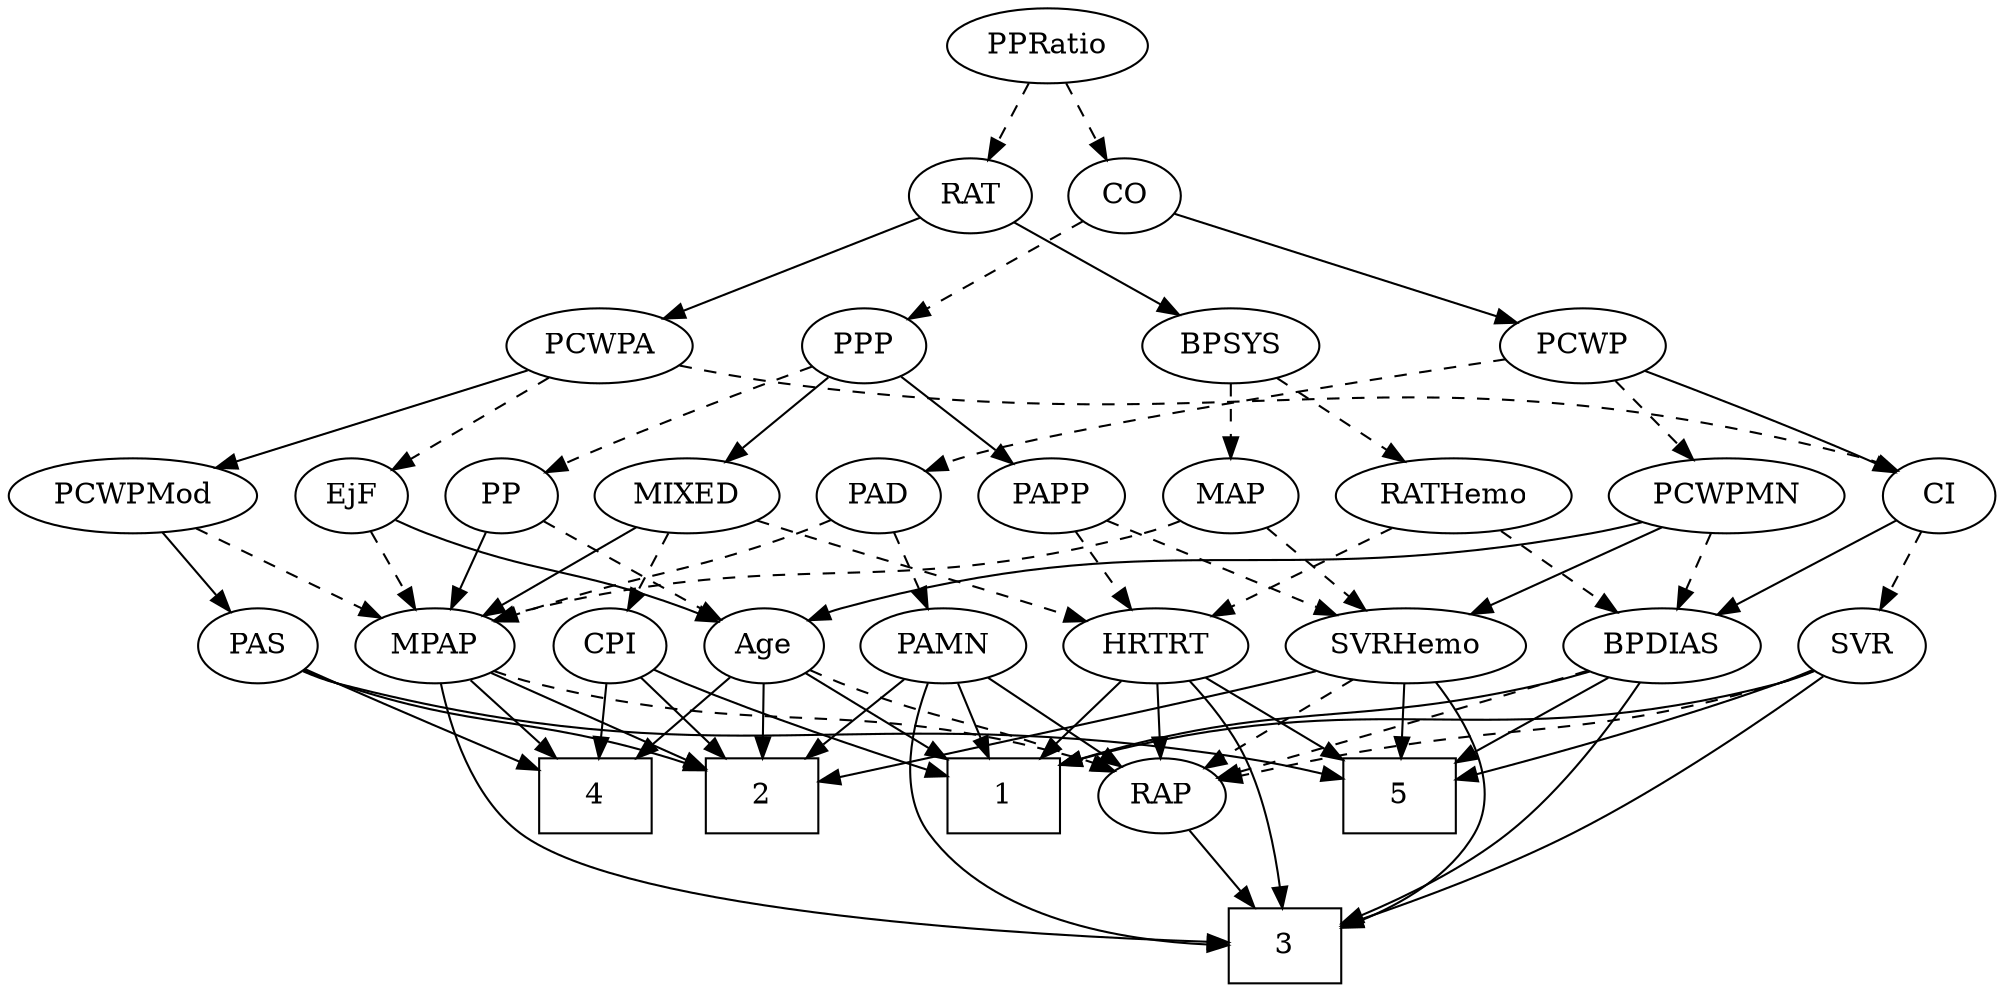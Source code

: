 strict digraph {
	graph [bb="0,0,889.39,468"];
	node [label="\N"];
	1	[height=0.5,
		pos="413,90",
		shape=box,
		width=0.75];
	2	[height=0.5,
		pos="302,90",
		shape=box,
		width=0.75];
	3	[height=0.5,
		pos="524,18",
		shape=box,
		width=0.75];
	4	[height=0.5,
		pos="228,90",
		shape=box,
		width=0.75];
	5	[height=0.5,
		pos="635,90",
		shape=box,
		width=0.75];
	Age	[height=0.5,
		pos="315,162",
		width=0.75];
	Age -> 1	[pos="e,388.86,108.24 332.97,148.16 346.21,138.7 364.59,125.58 380.39,114.29",
		style=solid];
	Age -> 2	[pos="e,305.2,108.28 311.85,144.05 310.42,136.35 308.69,127.03 307.08,118.36",
		style=solid];
	Age -> 4	[pos="e,249.35,108.18 298.22,147.5 286.69,138.23 271.07,125.66 257.49,114.73",
		style=solid];
	RAP	[height=0.5,
		pos="524,90",
		width=0.77632];
	Age -> RAP	[pos="e,498.39,97.602 336.09,150.42 340.93,148.16 346.1,145.9 351,144 397.66,125.94 453.22,109.84 488.55,100.25",
		style=dashed];
	EjF	[height=0.5,
		pos="149,234",
		width=0.75];
	EjF -> Age	[pos="e,293.8,173.34 170.2,222.66 175.03,220.4 180.16,218.06 185,216 226.14,198.44 237.85,197.56 279,180 280.81,179.23 282.66,178.41 284.53,\
177.58",
		style=solid];
	MPAP	[height=0.5,
		pos="163,162",
		width=0.97491];
	EjF -> MPAP	[pos="e,159.54,180.28 152.38,216.05 153.93,208.35 155.79,199.03 157.52,190.36",
		style=dashed];
	RAP -> 3	[pos="e,524,36.104 524,71.697 524,63.983 524,54.712 524,46.112",
		style=solid];
	MIXED	[height=0.5,
		pos="382,234",
		width=1.1193];
	MIXED -> MPAP	[pos="e,189.85,173.82 351.5,222.13 345.39,220.03 339.01,217.9 333,216 277.46,198.45 262.22,198.51 207,180 204.46,179.15 201.86,178.24 \
199.25,177.3",
		style=solid];
	CPI	[height=0.5,
		pos="243,162",
		width=0.75];
	MIXED -> CPI	[pos="e,264.13,173.64 356.18,220 332.65,208.15 297.88,190.64 273.1,178.16",
		style=dashed];
	HRTRT	[height=0.5,
		pos="785,162",
		width=1.1013];
	MIXED -> HRTRT	[pos="e,755.76,174.3 411.49,221.61 417.85,219.49 424.59,217.47 431,216 564.03,185.45 602.96,210.55 736,180 739.34,179.23 742.78,178.31 \
746.21,177.31",
		style=dashed];
	MPAP -> 2	[pos="e,274.73,104.73 187.21,148.81 208.86,137.9 240.91,121.76 265.65,109.31",
		style=solid];
	MPAP -> 3	[pos="e,496.95,19.778 163.5,143.69 165.09,123.3 170.99,89.946 192,72 235.81,34.565 409.56,23.347 486.73,20.174",
		style=solid];
	MPAP -> 4	[pos="e,211.78,108.46 177.42,145.46 185.45,136.82 195.63,125.85 204.75,116.03",
		style=solid];
	MPAP -> RAP	[pos="e,498.41,97.302 189.21,149.79 194.99,147.62 201.14,145.55 207,144 312.13,116.24 342.12,128.03 449,108 461.91,105.58 475.99,102.51 \
488.42,99.641",
		style=dashed];
	BPSYS	[height=0.5,
		pos="661,306",
		width=1.0471];
	RATHemo	[height=0.5,
		pos="840,234",
		width=1.3721];
	BPSYS -> RATHemo	[pos="e,807.52,247.7 689.36,293.91 718.61,282.47 764.55,264.51 798.01,251.42",
		style=dashed];
	MAP	[height=0.5,
		pos="661,234",
		width=0.84854];
	BPSYS -> MAP	[pos="e,661,252.1 661,287.7 661,279.98 661,270.71 661,262.11",
		style=dashed];
	PAD	[height=0.5,
		pos="223,234",
		width=0.79437];
	PAD -> MPAP	[pos="e,176.4,178.64 209.98,217.81 202.14,208.67 192.01,196.85 183.16,186.52",
		style=dashed];
	PAMN	[height=0.5,
		pos="396,162",
		width=1.011];
	PAD -> PAMN	[pos="e,367.92,173.59 245.42,222.76 250.52,220.49 255.93,218.13 261,216 293.67,202.29 331.21,187.64 358.4,177.22",
		style=dashed];
	CO	[height=0.5,
		pos="436,378",
		width=0.75];
	PPP	[height=0.5,
		pos="476,306",
		width=0.75];
	CO -> PPP	[pos="e,466.77,323.15 445.27,360.76 450.17,352.19 456.28,341.49 461.77,331.9",
		style=dashed];
	PCWP	[height=0.5,
		pos="396,306",
		width=0.97491];
	CO -> PCWP	[pos="e,405.5,323.63 426.72,360.76 421.94,352.4 416,342.02 410.63,332.61",
		style=solid];
	PAS	[height=0.5,
		pos="82.995,162",
		width=0.75];
	PAS -> 2	[pos="e,274.83,103.85 103.64,150.4 108.59,148.09 113.92,145.81 119,144 181.54,121.71 201.22,129.64 264,108 264.44,107.85 264.89,107.69 \
265.33,107.53",
		style=solid];
	PAS -> 4	[pos="e,200.82,104.12 104.39,150.67 127.29,139.61 164.04,121.88 191.52,108.61",
		style=solid];
	PAS -> 5	[pos="e,607.77,98.248 103.45,149.79 108.41,147.51 113.79,145.39 119,144 309.4,93.098 366.22,138.14 561,108 573.09,106.13 586.14,103.38 \
597.86,100.64",
		style=solid];
	PAMN -> 1	[pos="e,408.8,108.28 400.11,144.05 402,136.26 404.3,126.82 406.42,118.08",
		style=solid];
	PAMN -> 2	[pos="e,325.1,108.2 376.52,146.5 364.02,137.19 347.52,124.9 333.22,114.25",
		style=solid];
	PAMN -> 3	[pos="e,496.76,19.941 385.59,144.72 374.84,125.64 361.65,93.849 377,72 401.59,36.995 451.66,25.005 486.49,20.958",
		style=solid];
	PAMN -> RAP	[pos="e,503.21,102.37 419.47,148.16 440.53,136.64 471.54,119.69 494.31,107.23",
		style=solid];
	BPDIAS	[height=0.5,
		pos="493,162",
		width=1.1735];
	RATHemo -> BPDIAS	[pos="e,524.04,174.29 803.99,221.63 796.75,219.58 789.17,217.59 782,216 677.54,192.9 648.01,205.01 544,180 540.63,179.19 537.16,178.26 \
533.7,177.25",
		style=dashed];
	RATHemo -> HRTRT	[pos="e,797.94,179.47 826.96,216.41 820.18,207.78 811.76,197.06 804.24,187.5",
		style=dashed];
	CPI -> 1	[pos="e,385.84,101.15 264.21,150.7 269.04,148.44 274.18,146.09 279,144 311.6,129.87 349.28,115.1 376.37,104.75",
		style=solid];
	CPI -> 2	[pos="e,287.56,108.13 255.8,145.81 263.18,137.05 272.64,125.83 281.07,115.82",
		style=solid];
	CPI -> 4	[pos="e,231.7,108.28 239.36,144.05 237.69,136.26 235.67,126.82 233.8,118.08",
		style=solid];
	RAT	[height=0.5,
		pos="508,378",
		width=0.75827];
	RAT -> BPSYS	[pos="e,634.75,319.01 529.92,366.97 554.89,355.54 596.07,336.71 625.61,323.19",
		style=solid];
	PCWPA	[height=0.5,
		pos="272,306",
		width=1.1555];
	RAT -> PCWPA	[pos="e,308.74,314.62 486.95,366.28 482.11,364.03 476.93,361.8 472,360 420.67,341.26 359.73,326.08 318.72,316.84",
		style=solid];
	SVR	[height=0.5,
		pos="581,162",
		width=0.77632];
	SVR -> 1	[pos="e,440.24,101.6 559.16,150.76 554.19,148.49 548.93,146.13 544,144 512.44,130.38 476.19,115.79 449.83,105.38",
		style=solid];
	SVR -> 3	[pos="e,538.52,36.112 579.16,143.99 576.73,125.61 571.47,95.765 561,72 556.76,62.398 550.68,52.738 544.67,44.345",
		style=solid];
	SVR -> 5	[pos="e,621.53,108.46 592.98,145.46 599.52,136.99 607.77,126.29 615.24,116.61",
		style=solid];
	SVR -> RAP	[pos="e,536.34,106.16 568.63,145.81 561.08,136.55 551.29,124.52 542.8,114.09",
		style=dashed];
	PCWPMod	[height=0.5,
		pos="51.995,234",
		width=1.4443];
	PCWPMod -> MPAP	[pos="e,141.48,176.57 75.808,217.98 92.407,207.52 114.69,193.46 132.58,182.18",
		style=dashed];
	PCWPMod -> PAS	[pos="e,75.56,179.79 59.5,216.05 63.079,207.97 67.442,198.12 71.432,189.11",
		style=solid];
	PCWPA -> EjF	[pos="e,168.79,246.26 247.69,291.17 227.57,279.72 198.93,263.42 177.68,251.33",
		style=dashed];
	PCWPA -> PCWPMod	[pos="e,89.005,246.78 239.53,294.67 202.35,282.84 141.13,263.36 98.799,249.89",
		style=solid];
	CI	[height=0.5,
		pos="585,234",
		width=0.75];
	PCWPA -> CI	[pos="e,564.43,245.83 308.19,297.08 321.9,294.14 337.65,290.83 352,288 439.31,270.75 464.26,279.23 549,252 550.92,251.38 552.88,250.68 \
554.83,249.93",
		style=dashed];
	PCWPMN	[height=0.5,
		pos="490,234",
		width=1.3902];
	PCWPMN -> Age	[pos="e,336.19,173.34 455.71,220.76 427.4,210.46 386.28,195.03 351,180 349.18,179.23 347.33,178.42 345.46,177.59",
		style=solid];
	SVRHemo	[height=0.5,
		pos="677,162",
		width=1.3902];
	PCWPMN -> SVRHemo	[pos="e,643.54,175.52 523.43,220.49 554.31,208.92 600.36,191.69 633.97,179.1",
		style=solid];
	PCWPMN -> BPDIAS	[pos="e,492.26,180.1 490.74,215.7 491.07,207.98 491.46,198.71 491.83,190.11",
		style=dashed];
	SVRHemo -> 2	[pos="e,329.32,97.71 640.36,149.63 633,147.58 625.29,145.59 618,144 512.18,120.96 483.44,127.98 377,108 364.59,105.67 351.12,102.74 339.06,\
99.978",
		style=solid];
	SVRHemo -> 3	[pos="e,551.13,20.256 680.91,144.04 684.35,124.61 686.66,92.774 671,72 645.32,37.94 595.73,25.726 561.29,21.37",
		style=solid];
	SVRHemo -> 5	[pos="e,645.36,108.28 666.83,144.05 661.95,135.92 655.99,126 650.56,116.94",
		style=solid];
	SVRHemo -> RAP	[pos="e,546.34,101.22 647.13,147.34 620.8,135.29 582.54,117.79 555.68,105.49",
		style=dashed];
	BPDIAS -> 1	[pos="e,432.66,108.21 475.24,145.46 464.99,136.5 451.89,125.03 440.35,114.93",
		style=solid];
	BPDIAS -> 3	[pos="e,507.96,36.154 488.2,143.83 483.93,125.58 479.42,96.08 487,72 490.09,62.148 495.75,52.53 501.72,44.251",
		style=solid];
	BPDIAS -> 5	[pos="e,607.92,104.35 519.7,147.83 542.07,136.81 574.21,120.97 598.87,108.81",
		style=solid];
	BPDIAS -> RAP	[pos="e,516.56,107.79 500.5,144.05 504.08,135.97 508.44,126.12 512.43,117.11",
		style=dashed];
	MAP -> MPAP	[pos="e,188.67,174.31 638.16,221.84 632.65,219.56 626.71,217.42 621,216 441.79,171.33 386.92,221.7 207,180 204.15,179.34 201.25,178.54 \
198.36,177.64",
		style=dashed];
	MAP -> SVRHemo	[pos="e,673.05,180.28 664.87,216.05 666.65,208.26 668.81,198.82 670.81,190.08",
		style=dashed];
	PP	[height=0.5,
		pos="297,234",
		width=0.75];
	PP -> Age	[pos="e,310.68,179.79 301.35,216.05 303.39,208.14 305.86,198.54 308.13,189.69",
		style=dashed];
	PP -> MPAP	[pos="e,186.6,175.33 276.35,222.22 254.87,210.99 220.92,193.26 195.76,180.12",
		style=solid];
	PPP -> MIXED	[pos="e,401.87,249.8 458.31,291.83 444.76,281.74 425.8,267.62 410.16,255.98",
		style=solid];
	PPP -> PP	[pos="e,318.13,245.48 454.86,294.52 450.02,292.26 444.87,289.96 440,288 393.45,269.26 379.54,270.74 333,252 331.17,251.26 329.3,250.48 \
327.43,249.67",
		style=dashed];
	PAPP	[height=0.5,
		pos="741,234",
		width=0.88464];
	PPP -> PAPP	[pos="e,717.14,245.92 501.69,300.43 543.89,292.59 630.25,275.18 701,252 703.23,251.27 705.52,250.46 707.81,249.61",
		style=solid];
	PPRatio	[height=0.5,
		pos="472,450",
		width=1.1013];
	PPRatio -> CO	[pos="e,444.47,395.47 463.46,432.41 459.16,424.04 453.85,413.71 449.04,404.37",
		style=dashed];
	PPRatio -> RAT	[pos="e,499.53,395.47 480.53,432.41 484.83,424.04 490.14,413.71 494.95,404.37",
		style=dashed];
	PCWP -> PAD	[pos="e,245.42,245.24 368.44,294.61 341.05,284.19 297.91,267.49 261,252 258.94,251.14 256.82,250.23 254.7,249.31",
		style=dashed];
	PCWP -> PCWPMN	[pos="e,469.04,250.61 415.02,290.83 428.11,281.08 445.76,267.94 460.65,256.85",
		style=dashed];
	PCWP -> CI	[pos="e,563.87,245.5 422.91,294.36 428.54,292.2 434.44,289.99 440,288 488.03,270.8 501.62,270.93 549,252 550.82,251.27 552.69,250.49 554.57,\
249.68",
		style=solid];
	CI -> SVR	[pos="e,581.97,180.1 584.01,215.7 583.57,207.98 583.04,198.71 582.54,190.11",
		style=dashed];
	CI -> BPDIAS	[pos="e,512.78,178.05 567.69,219.83 554.52,209.81 536.11,195.81 520.87,184.21",
		style=solid];
	PAPP -> SVRHemo	[pos="e,692.05,179.47 726.79,217.46 718.57,208.48 708.06,196.98 698.82,186.87",
		style=dashed];
	PAPP -> HRTRT	[pos="e,774.54,179.63 751.2,216.76 756.51,208.32 763.12,197.8 769.08,188.31",
		style=dashed];
	HRTRT -> 1	[pos="e,440.29,97.836 755.73,149.83 749.3,147.66 742.47,145.58 736,144 627.35,117.55 596.91,128.54 487,108 474.97,105.75 461.94,102.9 \
450.21,100.18",
		style=solid];
	HRTRT -> 3	[pos="e,551.28,23.732 772.03,144.88 755.28,125.06 724.29,91.631 691,72 649.86,47.746 596.36,33.307 561.15,25.767",
		style=solid];
	HRTRT -> 5	[pos="e,662.09,103.64 758.18,148.49 733.91,137.16 697.96,120.38 671.15,107.87",
		style=solid];
	HRTRT -> RAP	[pos="e,549.98,96.711 755.07,150.15 748.8,148 742.21,145.85 736,144 674.69,125.74 602.18,108.55 559.82,98.931",
		style=solid];
}
